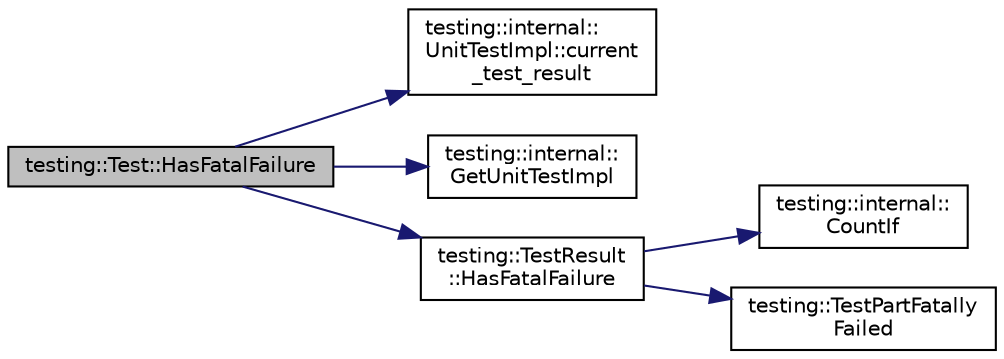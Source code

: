 digraph "testing::Test::HasFatalFailure"
{
 // LATEX_PDF_SIZE
  bgcolor="transparent";
  edge [fontname="Helvetica",fontsize="10",labelfontname="Helvetica",labelfontsize="10"];
  node [fontname="Helvetica",fontsize="10",shape=record];
  rankdir="LR";
  Node1 [label="testing::Test::HasFatalFailure",height=0.2,width=0.4,color="black", fillcolor="grey75", style="filled", fontcolor="black",tooltip=" "];
  Node1 -> Node2 [color="midnightblue",fontsize="10",style="solid",fontname="Helvetica"];
  Node2 [label="testing::internal::\lUnitTestImpl::current\l_test_result",height=0.2,width=0.4,color="black",URL="$classtesting_1_1internal_1_1UnitTestImpl.html#aba3caef4ad23ce98be80250aeb0cc787",tooltip=" "];
  Node1 -> Node3 [color="midnightblue",fontsize="10",style="solid",fontname="Helvetica"];
  Node3 [label="testing::internal::\lGetUnitTestImpl",height=0.2,width=0.4,color="black",URL="$namespacetesting_1_1internal.html#a9bd0caf5d16512de38b39599c13ee634",tooltip=" "];
  Node1 -> Node4 [color="midnightblue",fontsize="10",style="solid",fontname="Helvetica"];
  Node4 [label="testing::TestResult\l::HasFatalFailure",height=0.2,width=0.4,color="black",URL="$classtesting_1_1TestResult.html#a30e00d4076ae07fb5ad7b623d9dc1fe4",tooltip=" "];
  Node4 -> Node5 [color="midnightblue",fontsize="10",style="solid",fontname="Helvetica"];
  Node5 [label="testing::internal::\lCountIf",height=0.2,width=0.4,color="black",URL="$namespacetesting_1_1internal.html#a1e77a774d910346eff11a86d8df783a5",tooltip=" "];
  Node4 -> Node6 [color="midnightblue",fontsize="10",style="solid",fontname="Helvetica"];
  Node6 [label="testing::TestPartFatally\lFailed",height=0.2,width=0.4,color="black",URL="$namespacetesting.html#a9f19442d566c7eaec0702b9fcf282b63",tooltip=" "];
}
